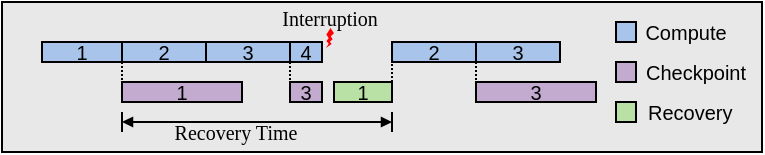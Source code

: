 <mxfile version="24.7.1" type="github">
  <diagram name="第 1 页" id="T80WdDOxKRqRGovHAkZ1">
    <mxGraphModel dx="401" dy="231" grid="1" gridSize="10" guides="1" tooltips="1" connect="1" arrows="1" fold="1" page="1" pageScale="1" pageWidth="827" pageHeight="1169" math="0" shadow="0">
      <root>
        <mxCell id="0" />
        <mxCell id="1" parent="0" />
        <mxCell id="Rw3qJb7-myZfh2qnqkWU-1" value="" style="rounded=0;whiteSpace=wrap;html=1;fontFamily=Times New Roman;fillColor=#E8E8E8;" vertex="1" parent="1">
          <mxGeometry x="60" y="220" width="380" height="75" as="geometry" />
        </mxCell>
        <mxCell id="Rw3qJb7-myZfh2qnqkWU-2" style="edgeStyle=orthogonalEdgeStyle;rounded=0;orthogonalLoop=1;jettySize=auto;html=1;exitX=1;exitY=1;exitDx=0;exitDy=0;entryX=0;entryY=0;entryDx=0;entryDy=0;startArrow=none;startFill=0;endArrow=none;endFill=0;dashed=1;dashPattern=1 1;" edge="1" parent="1" source="-lEpSaMHGUQRzKjocnxs-1" target="-lEpSaMHGUQRzKjocnxs-7">
          <mxGeometry relative="1" as="geometry" />
        </mxCell>
        <mxCell id="-lEpSaMHGUQRzKjocnxs-1" value="&lt;p style=&quot;line-height: 100%; font-size: 10px;&quot;&gt;&lt;font style=&quot;font-size: 10px;&quot;&gt;1&lt;/font&gt;&lt;/p&gt;" style="whiteSpace=wrap;html=1;fillColor=#A9C4EB;fontSize=10;" parent="1" vertex="1">
          <mxGeometry x="80" y="240" width="40" height="10" as="geometry" />
        </mxCell>
        <mxCell id="-lEpSaMHGUQRzKjocnxs-3" value="&lt;p style=&quot;line-height: 100%; font-size: 10px;&quot;&gt;&lt;font style=&quot;font-size: 10px;&quot;&gt;2&lt;/font&gt;&lt;/p&gt;" style="whiteSpace=wrap;html=1;fillColor=#A9C4EB;fontSize=10;" parent="1" vertex="1">
          <mxGeometry x="120" y="240" width="42" height="10" as="geometry" />
        </mxCell>
        <mxCell id="-lEpSaMHGUQRzKjocnxs-5" value="&lt;p style=&quot;line-height: 100%; font-size: 10px;&quot;&gt;&lt;font style=&quot;font-size: 10px;&quot;&gt;3&lt;/font&gt;&lt;/p&gt;" style="whiteSpace=wrap;html=1;fillColor=#A9C4EB;fontSize=10;" parent="1" vertex="1">
          <mxGeometry x="162" y="240" width="42" height="10" as="geometry" />
        </mxCell>
        <mxCell id="-lEpSaMHGUQRzKjocnxs-7" value="1" style="whiteSpace=wrap;html=1;fillColor=#C3ABD0;fontSize=10;" parent="1" vertex="1">
          <mxGeometry x="120" y="260" width="60" height="10" as="geometry" />
        </mxCell>
        <mxCell id="-lEpSaMHGUQRzKjocnxs-8" value="" style="verticalLabelPosition=bottom;verticalAlign=top;html=1;shape=mxgraph.basic.flash;fillColor=#FF0000;strokeColor=none;" parent="1" vertex="1">
          <mxGeometry x="222" y="233" width="4" height="10" as="geometry" />
        </mxCell>
        <mxCell id="-lEpSaMHGUQRzKjocnxs-9" value="&lt;font style=&quot;font-size: 10px;&quot; face=&quot;Times New Roman&quot;&gt;Interruption&lt;/font&gt;" style="text;html=1;align=center;verticalAlign=middle;whiteSpace=wrap;rounded=0;" parent="1" vertex="1">
          <mxGeometry x="194" y="223" width="60" height="10" as="geometry" />
        </mxCell>
        <mxCell id="Rw3qJb7-myZfh2qnqkWU-5" style="edgeStyle=orthogonalEdgeStyle;rounded=0;orthogonalLoop=1;jettySize=auto;html=1;exitX=0;exitY=1;exitDx=0;exitDy=0;entryX=0;entryY=0;entryDx=0;entryDy=0;endArrow=none;endFill=0;dashed=1;dashPattern=1 1;" edge="1" parent="1" source="-lEpSaMHGUQRzKjocnxs-11" target="-lEpSaMHGUQRzKjocnxs-14">
          <mxGeometry relative="1" as="geometry" />
        </mxCell>
        <mxCell id="-lEpSaMHGUQRzKjocnxs-11" value="&lt;p style=&quot;line-height: 100%; font-size: 10px;&quot;&gt;&lt;font style=&quot;font-size: 10px;&quot;&gt;4&lt;/font&gt;&lt;/p&gt;" style="whiteSpace=wrap;html=1;fillColor=#A9C4EB;fontSize=10;" parent="1" vertex="1">
          <mxGeometry x="204" y="240" width="16" height="10" as="geometry" />
        </mxCell>
        <mxCell id="-lEpSaMHGUQRzKjocnxs-12" value="&lt;p style=&quot;line-height: 100%;&quot;&gt;2&lt;/p&gt;" style="whiteSpace=wrap;html=1;fillColor=#A9C4EB;fontSize=10;verticalAlign=middle;" parent="1" vertex="1">
          <mxGeometry x="255" y="240" width="42" height="10" as="geometry" />
        </mxCell>
        <mxCell id="Rw3qJb7-myZfh2qnqkWU-4" style="edgeStyle=orthogonalEdgeStyle;rounded=0;orthogonalLoop=1;jettySize=auto;html=1;exitX=0;exitY=1;exitDx=0;exitDy=0;entryX=0;entryY=0;entryDx=0;entryDy=0;startArrow=none;startFill=0;endArrow=none;endFill=0;dashed=1;dashPattern=1 1;" edge="1" parent="1" source="-lEpSaMHGUQRzKjocnxs-13" target="-lEpSaMHGUQRzKjocnxs-16">
          <mxGeometry relative="1" as="geometry" />
        </mxCell>
        <mxCell id="-lEpSaMHGUQRzKjocnxs-13" value="&lt;p style=&quot;line-height: 100%; font-size: 10px;&quot;&gt;3&lt;/p&gt;" style="whiteSpace=wrap;html=1;fillColor=#A9C4EB;fontSize=10;" parent="1" vertex="1">
          <mxGeometry x="297" y="240" width="42" height="10" as="geometry" />
        </mxCell>
        <mxCell id="-lEpSaMHGUQRzKjocnxs-14" value="3" style="whiteSpace=wrap;html=1;fillColor=#C3ABD0;fontSize=10;" parent="1" vertex="1">
          <mxGeometry x="204" y="260" width="16" height="10" as="geometry" />
        </mxCell>
        <mxCell id="-lEpSaMHGUQRzKjocnxs-16" value="3" style="whiteSpace=wrap;html=1;fillColor=#C3ABD0;fontSize=10;" parent="1" vertex="1">
          <mxGeometry x="297" y="260" width="60" height="10" as="geometry" />
        </mxCell>
        <mxCell id="-lEpSaMHGUQRzKjocnxs-17" value="" style="whiteSpace=wrap;html=1;aspect=fixed;fillColor=#A9C4EB;" parent="1" vertex="1">
          <mxGeometry x="367" y="230" width="10" height="10" as="geometry" />
        </mxCell>
        <mxCell id="-lEpSaMHGUQRzKjocnxs-18" value="&lt;font style=&quot;font-size: 10px;&quot;&gt;Compute&lt;/font&gt;" style="text;html=1;align=center;verticalAlign=middle;whiteSpace=wrap;rounded=0;" parent="1" vertex="1">
          <mxGeometry x="377" y="230" width="50" height="10" as="geometry" />
        </mxCell>
        <mxCell id="-lEpSaMHGUQRzKjocnxs-19" value="" style="whiteSpace=wrap;html=1;aspect=fixed;fillColor=#C3ABD0;" parent="1" vertex="1">
          <mxGeometry x="367" y="250" width="10" height="10" as="geometry" />
        </mxCell>
        <mxCell id="-lEpSaMHGUQRzKjocnxs-20" value="&lt;font style=&quot;font-size: 10px;&quot;&gt;Checkpoint&lt;/font&gt;" style="text;html=1;align=center;verticalAlign=middle;whiteSpace=wrap;rounded=0;" parent="1" vertex="1">
          <mxGeometry x="382" y="250" width="50" height="10" as="geometry" />
        </mxCell>
        <mxCell id="-lEpSaMHGUQRzKjocnxs-21" value="" style="endArrow=block;startArrow=block;html=1;rounded=0;endSize=3;startSize=3;startFill=1;endFill=1;" parent="1" edge="1">
          <mxGeometry width="50" height="50" relative="1" as="geometry">
            <mxPoint x="120" y="280" as="sourcePoint" />
            <mxPoint x="255" y="280" as="targetPoint" />
          </mxGeometry>
        </mxCell>
        <mxCell id="-lEpSaMHGUQRzKjocnxs-22" value="" style="endArrow=none;html=1;rounded=0;" parent="1" edge="1">
          <mxGeometry width="50" height="50" relative="1" as="geometry">
            <mxPoint x="120" y="285" as="sourcePoint" />
            <mxPoint x="120" y="275" as="targetPoint" />
            <Array as="points" />
          </mxGeometry>
        </mxCell>
        <mxCell id="-lEpSaMHGUQRzKjocnxs-23" value="" style="endArrow=none;html=1;rounded=0;" parent="1" edge="1">
          <mxGeometry width="50" height="50" relative="1" as="geometry">
            <mxPoint x="255" y="285" as="sourcePoint" />
            <mxPoint x="255" y="275" as="targetPoint" />
            <Array as="points" />
          </mxGeometry>
        </mxCell>
        <mxCell id="-lEpSaMHGUQRzKjocnxs-24" value="&lt;font style=&quot;font-size: 10px;&quot; face=&quot;Times New Roman&quot;&gt;Recovery Time&lt;/font&gt;" style="text;html=1;align=center;verticalAlign=middle;whiteSpace=wrap;rounded=0;" parent="1" vertex="1">
          <mxGeometry x="140" y="280" width="74" height="10" as="geometry" />
        </mxCell>
        <mxCell id="Rw3qJb7-myZfh2qnqkWU-3" style="edgeStyle=orthogonalEdgeStyle;rounded=0;orthogonalLoop=1;jettySize=auto;html=1;exitX=1;exitY=0;exitDx=0;exitDy=0;entryX=0;entryY=1;entryDx=0;entryDy=0;startArrow=none;startFill=0;endArrow=none;endFill=0;dashed=1;dashPattern=1 1;" edge="1" parent="1" source="NLqxPHWpPX-APUH8cGOe-1" target="-lEpSaMHGUQRzKjocnxs-12">
          <mxGeometry relative="1" as="geometry" />
        </mxCell>
        <mxCell id="NLqxPHWpPX-APUH8cGOe-1" value="1" style="whiteSpace=wrap;html=1;fillColor=#B9E0A5;fontSize=10;" parent="1" vertex="1">
          <mxGeometry x="226" y="260" width="29" height="10" as="geometry" />
        </mxCell>
        <mxCell id="NLqxPHWpPX-APUH8cGOe-2" value="" style="whiteSpace=wrap;html=1;aspect=fixed;fillColor=#B9E0A5;" parent="1" vertex="1">
          <mxGeometry x="367" y="270" width="10" height="10" as="geometry" />
        </mxCell>
        <mxCell id="NLqxPHWpPX-APUH8cGOe-3" value="&lt;font style=&quot;font-size: 10px;&quot;&gt;Recovery&lt;/font&gt;" style="text;html=1;align=left;verticalAlign=middle;whiteSpace=wrap;rounded=0;" parent="1" vertex="1">
          <mxGeometry x="381" y="270" width="50" height="10" as="geometry" />
        </mxCell>
      </root>
    </mxGraphModel>
  </diagram>
</mxfile>
